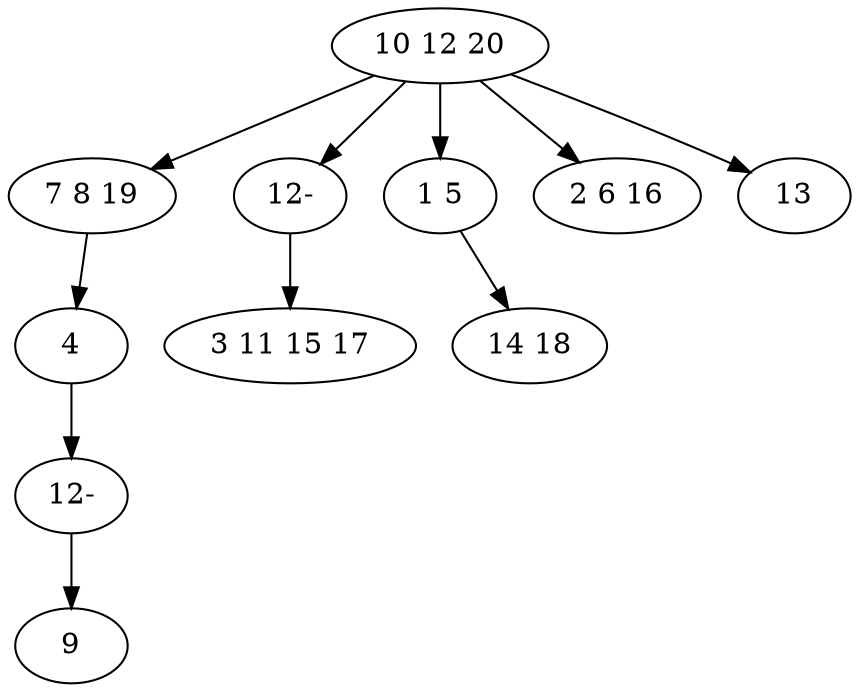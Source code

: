 digraph true_tree {
	"0" -> "1"
	"0" -> "10"
	"0" -> "3"
	"0" -> "4"
	"0" -> "5"
	"1" -> "6"
	"6" -> "9"
	"3" -> "8"
	"9" -> "7"
	"10" -> "2"
	"0" [label="10 12 20"];
	"1" [label="7 8 19"];
	"2" [label="3 11 15 17"];
	"3" [label="1 5"];
	"4" [label="2 6 16"];
	"5" [label="13"];
	"6" [label="4"];
	"7" [label="9"];
	"8" [label="14 18"];
	"9" [label="12-"];
	"10" [label="12-"];
}
